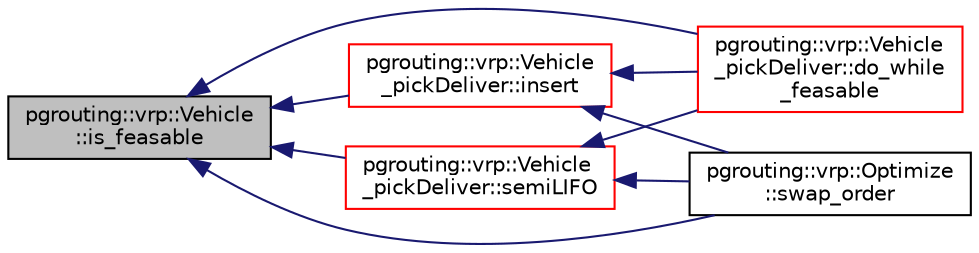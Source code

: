 digraph "pgrouting::vrp::Vehicle::is_feasable"
{
  edge [fontname="Helvetica",fontsize="10",labelfontname="Helvetica",labelfontsize="10"];
  node [fontname="Helvetica",fontsize="10",shape=record];
  rankdir="LR";
  Node758 [label="pgrouting::vrp::Vehicle\l::is_feasable",height=0.2,width=0.4,color="black", fillcolor="grey75", style="filled", fontcolor="black"];
  Node758 -> Node759 [dir="back",color="midnightblue",fontsize="10",style="solid",fontname="Helvetica"];
  Node759 [label="pgrouting::vrp::Vehicle\l_pickDeliver::do_while\l_feasable",height=0.2,width=0.4,color="red", fillcolor="white", style="filled",URL="$classpgrouting_1_1vrp_1_1Vehicle__pickDeliver.html#aedf5f30b753fed6af792b114ec804636"];
  Node758 -> Node771 [dir="back",color="midnightblue",fontsize="10",style="solid",fontname="Helvetica"];
  Node771 [label="pgrouting::vrp::Vehicle\l_pickDeliver::insert",height=0.2,width=0.4,color="red", fillcolor="white", style="filled",URL="$classpgrouting_1_1vrp_1_1Vehicle__pickDeliver.html#ae10bef610549433ababadd20411a5e84",tooltip="Inserts an order. "];
  Node771 -> Node759 [dir="back",color="midnightblue",fontsize="10",style="solid",fontname="Helvetica"];
  Node771 -> Node775 [dir="back",color="midnightblue",fontsize="10",style="solid",fontname="Helvetica"];
  Node775 [label="pgrouting::vrp::Optimize\l::swap_order",height=0.2,width=0.4,color="black", fillcolor="white", style="filled",URL="$classpgrouting_1_1vrp_1_1Optimize.html#a3d0a917f2993449c45ce0febbff2e13f"];
  Node758 -> Node776 [dir="back",color="midnightblue",fontsize="10",style="solid",fontname="Helvetica"];
  Node776 [label="pgrouting::vrp::Vehicle\l_pickDeliver::semiLIFO",height=0.2,width=0.4,color="red", fillcolor="white", style="filled",URL="$classpgrouting_1_1vrp_1_1Vehicle__pickDeliver.html#a59a88f45361f562c3c7b2391539de7b0",tooltip="Inserts an order In semi-Lifo order. "];
  Node776 -> Node775 [dir="back",color="midnightblue",fontsize="10",style="solid",fontname="Helvetica"];
  Node776 -> Node759 [dir="back",color="midnightblue",fontsize="10",style="solid",fontname="Helvetica"];
  Node758 -> Node775 [dir="back",color="midnightblue",fontsize="10",style="solid",fontname="Helvetica"];
}
